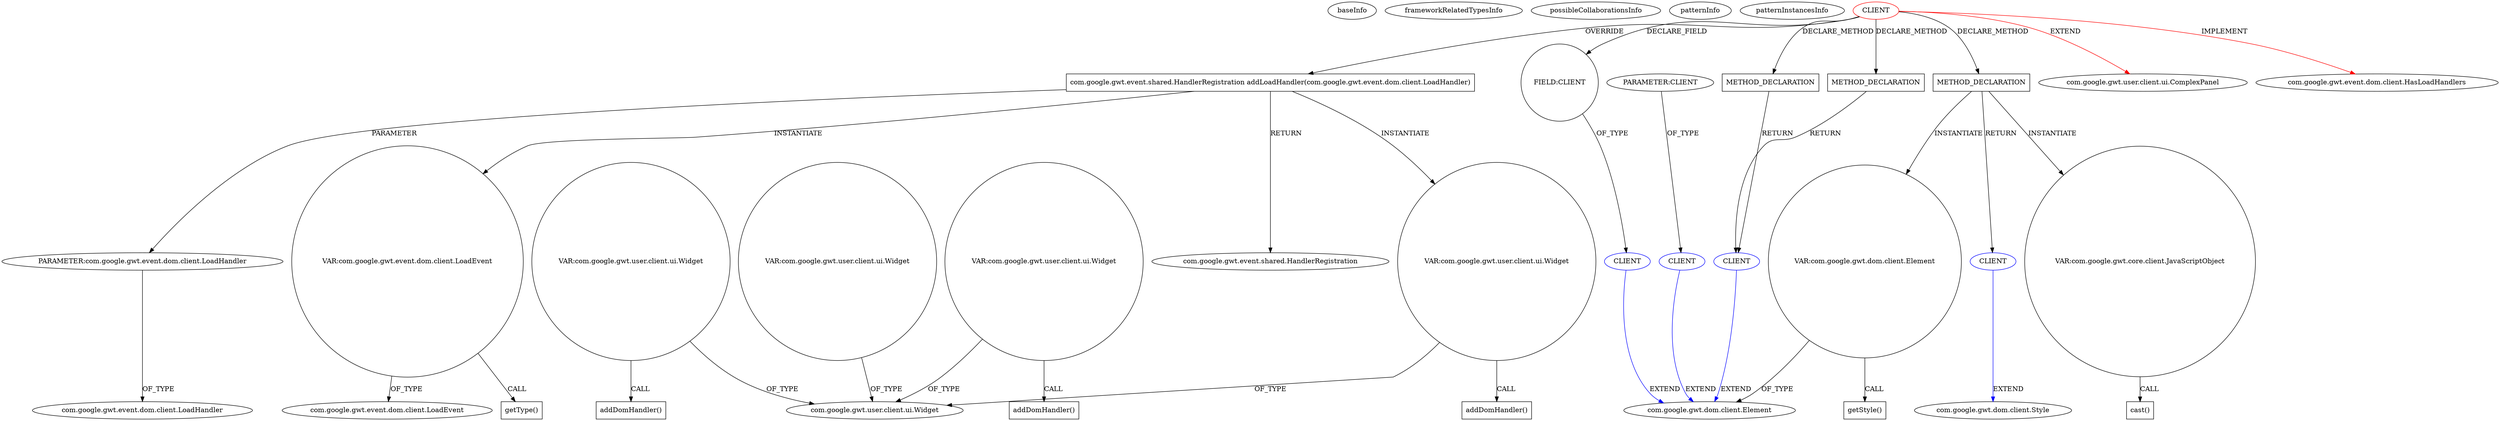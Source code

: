 digraph {
baseInfo[graphId=1548,category="pattern",isAnonymous=false,possibleRelation=true]
frameworkRelatedTypesInfo[0="com.google.gwt.event.dom.client.HasLoadHandlers",1="com.google.gwt.user.client.ui.ComplexPanel"]
possibleCollaborationsInfo[0="1548~FIELD_TYPE_DECLARATION-~com.google.gwt.event.dom.client.HasLoadHandlers com.google.gwt.user.client.ui.ComplexPanel ~com.google.gwt.dom.client.Element ~false~false",1="1548~PARAMETER_TYPE_DECLARATION-~com.google.gwt.event.dom.client.HasLoadHandlers com.google.gwt.user.client.ui.ComplexPanel ~com.google.gwt.dom.client.Element ~false~false",2="1548~RETURN_TYPE_DECLARATION-CLIENT_METHOD_DECLARATION-RETURN_TYPE_DECLARATION-CLIENT_METHOD_DECLARATION-~com.google.gwt.event.dom.client.HasLoadHandlers com.google.gwt.user.client.ui.ComplexPanel ~com.google.gwt.dom.client.Element ~false~false",3="1548~RETURN_TYPE_DECLARATION-CLIENT_METHOD_DECLARATION-~com.google.gwt.event.dom.client.HasLoadHandlers com.google.gwt.user.client.ui.ComplexPanel ~com.google.gwt.dom.client.Style ~false~false"]
patternInfo[frequency=3.0,patternRootClient=0]
patternInstancesInfo[0="mguiral-GwtSvgLib~/mguiral-GwtSvgLib/GwtSvgLib-master/src/gwt/html5/svg/client/user/ui/SVGGraphicalWidget.java~SVGGraphicalWidget~3974",1="mguiral-GwtSvgLib~/mguiral-GwtSvgLib/GwtSvgLib-master/src/gwt/html5/svg/client/user/ui/SVGWidget.java~SVGWidget~3992",2="mguiral-GwtSvgLib~/mguiral-GwtSvgLib/GwtSvgLib-master/src/gwt/html5/svg/client/user/ui/SVGSwitchWidget.java~SVGSwitchWidget~4001"]
42[label="PARAMETER:com.google.gwt.event.dom.client.LoadHandler",vertexType="PARAMETER_DECLARATION",isFrameworkType=false]
43[label="com.google.gwt.event.dom.client.LoadHandler",vertexType="FRAMEWORK_INTERFACE_TYPE",isFrameworkType=false]
40[label="com.google.gwt.event.shared.HandlerRegistration addLoadHandler(com.google.gwt.event.dom.client.LoadHandler)",vertexType="OVERRIDING_METHOD_DECLARATION",isFrameworkType=false,shape=box]
0[label="CLIENT",vertexType="ROOT_CLIENT_CLASS_DECLARATION",isFrameworkType=false,color=red]
7[label="FIELD:CLIENT",vertexType="FIELD_DECLARATION",isFrameworkType=false,shape=circle]
44[label="VAR:com.google.gwt.user.client.ui.Widget",vertexType="VARIABLE_EXPRESION",isFrameworkType=false,shape=circle]
1[label="com.google.gwt.user.client.ui.ComplexPanel",vertexType="FRAMEWORK_CLASS_TYPE",isFrameworkType=false]
47[label="VAR:com.google.gwt.event.dom.client.LoadEvent",vertexType="VARIABLE_EXPRESION",isFrameworkType=false,shape=circle]
48[label="getType()",vertexType="INSIDE_CALL",isFrameworkType=false,shape=box]
11[label="com.google.gwt.event.shared.HandlerRegistration",vertexType="FRAMEWORK_INTERFACE_TYPE",isFrameworkType=false]
49[label="com.google.gwt.event.dom.client.LoadEvent",vertexType="FRAMEWORK_CLASS_TYPE",isFrameworkType=false]
16[label="com.google.gwt.user.client.ui.Widget",vertexType="FRAMEWORK_CLASS_TYPE",isFrameworkType=false]
14[label="VAR:com.google.gwt.user.client.ui.Widget",vertexType="VARIABLE_EXPRESION",isFrameworkType=false,shape=circle]
34[label="VAR:com.google.gwt.user.client.ui.Widget",vertexType="VARIABLE_EXPRESION",isFrameworkType=false,shape=circle]
24[label="VAR:com.google.gwt.user.client.ui.Widget",vertexType="VARIABLE_EXPRESION",isFrameworkType=false,shape=circle]
8[label="CLIENT",vertexType="REFERENCE_CLIENT_CLASS_DECLARATION",isFrameworkType=false,color=blue]
9[label="com.google.gwt.dom.client.Element",vertexType="FRAMEWORK_CLASS_TYPE",isFrameworkType=false]
70[label="CLIENT",vertexType="REFERENCE_CLIENT_CLASS_DECLARATION",isFrameworkType=false,color=blue]
78[label="PARAMETER:CLIENT",vertexType="PARAMETER_DECLARATION",isFrameworkType=false]
64[label="CLIENT",vertexType="REFERENCE_CLIENT_CLASS_DECLARATION",isFrameworkType=false,color=blue]
60[label="VAR:com.google.gwt.dom.client.Element",vertexType="VARIABLE_EXPRESION",isFrameworkType=false,shape=circle]
61[label="getStyle()",vertexType="INSIDE_CALL",isFrameworkType=false,shape=box]
45[label="addDomHandler()",vertexType="INSIDE_CALL",isFrameworkType=false,shape=box]
15[label="addDomHandler()",vertexType="INSIDE_CALL",isFrameworkType=false,shape=box]
35[label="addDomHandler()",vertexType="INSIDE_CALL",isFrameworkType=false,shape=box]
2[label="com.google.gwt.event.dom.client.HasLoadHandlers",vertexType="FRAMEWORK_INTERFACE_TYPE",isFrameworkType=false]
54[label="METHOD_DECLARATION",vertexType="CLIENT_METHOD_DECLARATION",isFrameworkType=false,shape=box]
57[label="VAR:com.google.gwt.core.client.JavaScriptObject",vertexType="VARIABLE_EXPRESION",isFrameworkType=false,shape=circle]
58[label="cast()",vertexType="INSIDE_CALL",isFrameworkType=false,shape=box]
55[label="CLIENT",vertexType="REFERENCE_CLIENT_CLASS_DECLARATION",isFrameworkType=false,color=blue]
56[label="com.google.gwt.dom.client.Style",vertexType="FRAMEWORK_CLASS_TYPE",isFrameworkType=false]
63[label="METHOD_DECLARATION",vertexType="CLIENT_METHOD_DECLARATION",isFrameworkType=false,shape=box]
111[label="METHOD_DECLARATION",vertexType="CLIENT_METHOD_DECLARATION",isFrameworkType=false,shape=box]
14->15[label="CALL"]
40->47[label="INSTANTIATE"]
44->45[label="CALL"]
55->56[label="EXTEND",color=blue]
40->11[label="RETURN"]
40->44[label="INSTANTIATE"]
54->60[label="INSTANTIATE"]
0->111[label="DECLARE_METHOD"]
14->16[label="OF_TYPE"]
8->9[label="EXTEND",color=blue]
47->49[label="OF_TYPE"]
44->16[label="OF_TYPE"]
0->2[label="IMPLEMENT",color=red]
0->63[label="DECLARE_METHOD"]
57->58[label="CALL"]
54->55[label="RETURN"]
7->8[label="OF_TYPE"]
0->54[label="DECLARE_METHOD"]
60->9[label="OF_TYPE"]
0->40[label="OVERRIDE"]
78->70[label="OF_TYPE"]
34->35[label="CALL"]
60->61[label="CALL"]
0->7[label="DECLARE_FIELD"]
47->48[label="CALL"]
40->42[label="PARAMETER"]
111->64[label="RETURN"]
42->43[label="OF_TYPE"]
24->16[label="OF_TYPE"]
70->9[label="EXTEND",color=blue]
34->16[label="OF_TYPE"]
54->57[label="INSTANTIATE"]
64->9[label="EXTEND",color=blue]
63->64[label="RETURN"]
0->1[label="EXTEND",color=red]
}
